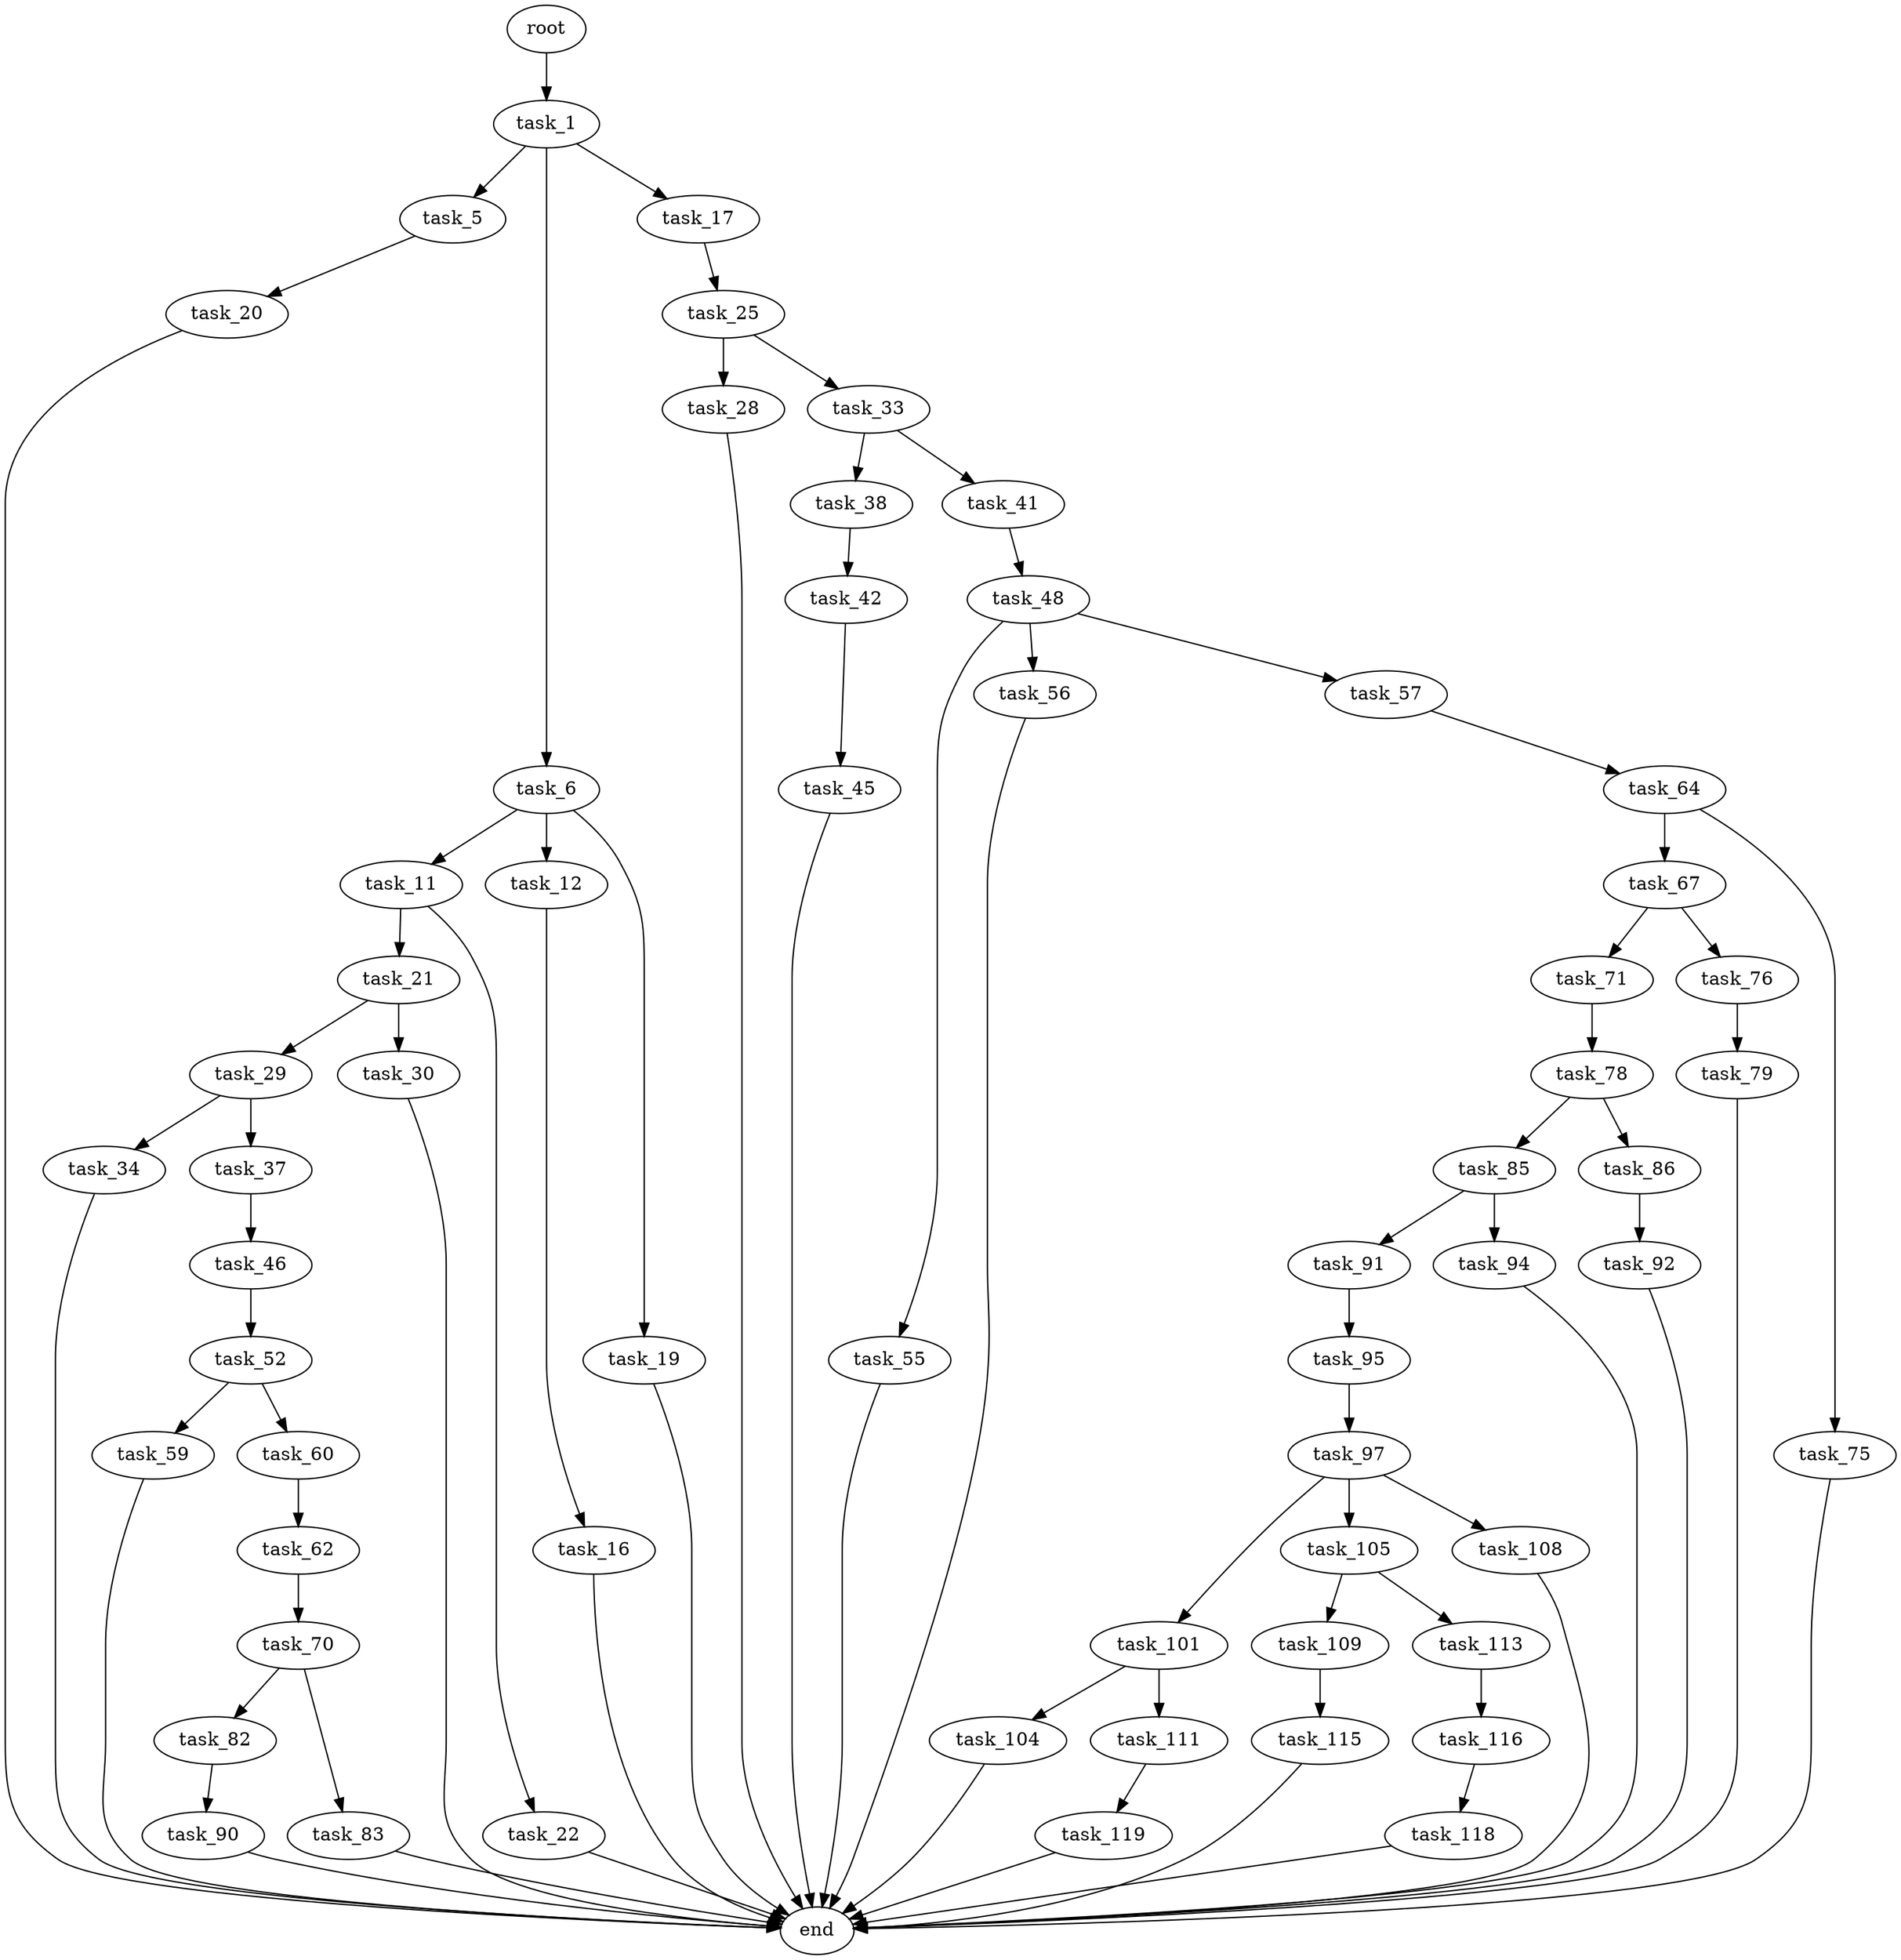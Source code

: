 digraph G {
  root [size="0.000000"];
  task_1 [size="1222626025.000000"];
  task_5 [size="7937323316.000000"];
  task_6 [size="477891858204.000000"];
  task_11 [size="12462414864.000000"];
  task_12 [size="2984780713.000000"];
  task_16 [size="36013281209.000000"];
  task_17 [size="68719476736.000000"];
  task_19 [size="231928233984.000000"];
  task_20 [size="899220307015.000000"];
  task_21 [size="8589934592.000000"];
  task_22 [size="231928233984.000000"];
  task_25 [size="68719476736.000000"];
  task_28 [size="1223610749750.000000"];
  task_29 [size="7370074951.000000"];
  task_30 [size="29039793149.000000"];
  task_33 [size="16818038263.000000"];
  task_34 [size="2037094209.000000"];
  task_37 [size="2690000181.000000"];
  task_38 [size="140341422649.000000"];
  task_41 [size="368293445632.000000"];
  task_42 [size="1073741824000.000000"];
  task_45 [size="119274525671.000000"];
  task_46 [size="1464065278.000000"];
  task_48 [size="8831693946.000000"];
  task_52 [size="8949804277.000000"];
  task_55 [size="10514005869.000000"];
  task_56 [size="272642288736.000000"];
  task_57 [size="1111801587999.000000"];
  task_59 [size="47273019057.000000"];
  task_60 [size="7639627625.000000"];
  task_62 [size="550009961688.000000"];
  task_64 [size="33792293242.000000"];
  task_67 [size="231928233984.000000"];
  task_70 [size="515904399770.000000"];
  task_71 [size="47041457088.000000"];
  task_75 [size="782757789696.000000"];
  task_76 [size="134217728000.000000"];
  task_78 [size="18794454586.000000"];
  task_79 [size="8444427853.000000"];
  task_82 [size="134217728000.000000"];
  task_83 [size="40610023028.000000"];
  task_85 [size="664336534086.000000"];
  task_86 [size="31413947565.000000"];
  task_90 [size="68719476736.000000"];
  task_91 [size="231928233984.000000"];
  task_92 [size="214313833972.000000"];
  task_94 [size="103893466553.000000"];
  task_95 [size="135391719659.000000"];
  task_97 [size="16963081297.000000"];
  task_101 [size="8589934592.000000"];
  task_104 [size="5221121542.000000"];
  task_105 [size="7473350242.000000"];
  task_108 [size="11569628908.000000"];
  task_109 [size="68719476736.000000"];
  task_111 [size="368293445632.000000"];
  task_113 [size="47983436374.000000"];
  task_115 [size="14552742620.000000"];
  task_116 [size="1940540464.000000"];
  task_118 [size="134217728000.000000"];
  task_119 [size="3999428204.000000"];
  end [size="0.000000"];

  root -> task_1 [size="1.000000"];
  task_1 -> task_5 [size="33554432.000000"];
  task_1 -> task_6 [size="33554432.000000"];
  task_1 -> task_17 [size="33554432.000000"];
  task_5 -> task_20 [size="411041792.000000"];
  task_6 -> task_11 [size="679477248.000000"];
  task_6 -> task_12 [size="679477248.000000"];
  task_6 -> task_19 [size="679477248.000000"];
  task_11 -> task_21 [size="209715200.000000"];
  task_11 -> task_22 [size="209715200.000000"];
  task_12 -> task_16 [size="134217728.000000"];
  task_16 -> end [size="1.000000"];
  task_17 -> task_25 [size="134217728.000000"];
  task_19 -> end [size="1.000000"];
  task_20 -> end [size="1.000000"];
  task_21 -> task_29 [size="33554432.000000"];
  task_21 -> task_30 [size="33554432.000000"];
  task_22 -> end [size="1.000000"];
  task_25 -> task_28 [size="134217728.000000"];
  task_25 -> task_33 [size="134217728.000000"];
  task_28 -> end [size="1.000000"];
  task_29 -> task_34 [size="134217728.000000"];
  task_29 -> task_37 [size="134217728.000000"];
  task_30 -> end [size="1.000000"];
  task_33 -> task_38 [size="411041792.000000"];
  task_33 -> task_41 [size="411041792.000000"];
  task_34 -> end [size="1.000000"];
  task_37 -> task_46 [size="134217728.000000"];
  task_38 -> task_42 [size="536870912.000000"];
  task_41 -> task_48 [size="411041792.000000"];
  task_42 -> task_45 [size="838860800.000000"];
  task_45 -> end [size="1.000000"];
  task_46 -> task_52 [size="75497472.000000"];
  task_48 -> task_55 [size="536870912.000000"];
  task_48 -> task_56 [size="536870912.000000"];
  task_48 -> task_57 [size="536870912.000000"];
  task_52 -> task_59 [size="411041792.000000"];
  task_52 -> task_60 [size="411041792.000000"];
  task_55 -> end [size="1.000000"];
  task_56 -> end [size="1.000000"];
  task_57 -> task_64 [size="838860800.000000"];
  task_59 -> end [size="1.000000"];
  task_60 -> task_62 [size="134217728.000000"];
  task_62 -> task_70 [size="679477248.000000"];
  task_64 -> task_67 [size="838860800.000000"];
  task_64 -> task_75 [size="838860800.000000"];
  task_67 -> task_71 [size="301989888.000000"];
  task_67 -> task_76 [size="301989888.000000"];
  task_70 -> task_82 [size="536870912.000000"];
  task_70 -> task_83 [size="536870912.000000"];
  task_71 -> task_78 [size="33554432.000000"];
  task_75 -> end [size="1.000000"];
  task_76 -> task_79 [size="209715200.000000"];
  task_78 -> task_85 [size="301989888.000000"];
  task_78 -> task_86 [size="301989888.000000"];
  task_79 -> end [size="1.000000"];
  task_82 -> task_90 [size="209715200.000000"];
  task_83 -> end [size="1.000000"];
  task_85 -> task_91 [size="536870912.000000"];
  task_85 -> task_94 [size="536870912.000000"];
  task_86 -> task_92 [size="679477248.000000"];
  task_90 -> end [size="1.000000"];
  task_91 -> task_95 [size="301989888.000000"];
  task_92 -> end [size="1.000000"];
  task_94 -> end [size="1.000000"];
  task_95 -> task_97 [size="209715200.000000"];
  task_97 -> task_101 [size="679477248.000000"];
  task_97 -> task_105 [size="679477248.000000"];
  task_97 -> task_108 [size="679477248.000000"];
  task_101 -> task_104 [size="33554432.000000"];
  task_101 -> task_111 [size="33554432.000000"];
  task_104 -> end [size="1.000000"];
  task_105 -> task_109 [size="301989888.000000"];
  task_105 -> task_113 [size="301989888.000000"];
  task_108 -> end [size="1.000000"];
  task_109 -> task_115 [size="134217728.000000"];
  task_111 -> task_119 [size="411041792.000000"];
  task_113 -> task_116 [size="838860800.000000"];
  task_115 -> end [size="1.000000"];
  task_116 -> task_118 [size="33554432.000000"];
  task_118 -> end [size="1.000000"];
  task_119 -> end [size="1.000000"];
}
